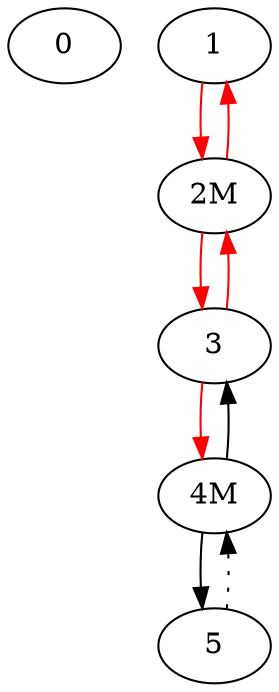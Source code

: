Digraph G {
0;
edge [color=red];
1->"2M";
edge [color=black];
edge [color=red];
"2M"->1;
edge [color=black];
edge [color=red];
"2M"->3;
edge [color=black];
edge [color=red];
3->"2M";
edge [color=black];
edge [color=red];
3->"4M";
edge [color=black];
"4M"->3;
"4M"->5;
5->"4M"[style=dotted];
}
